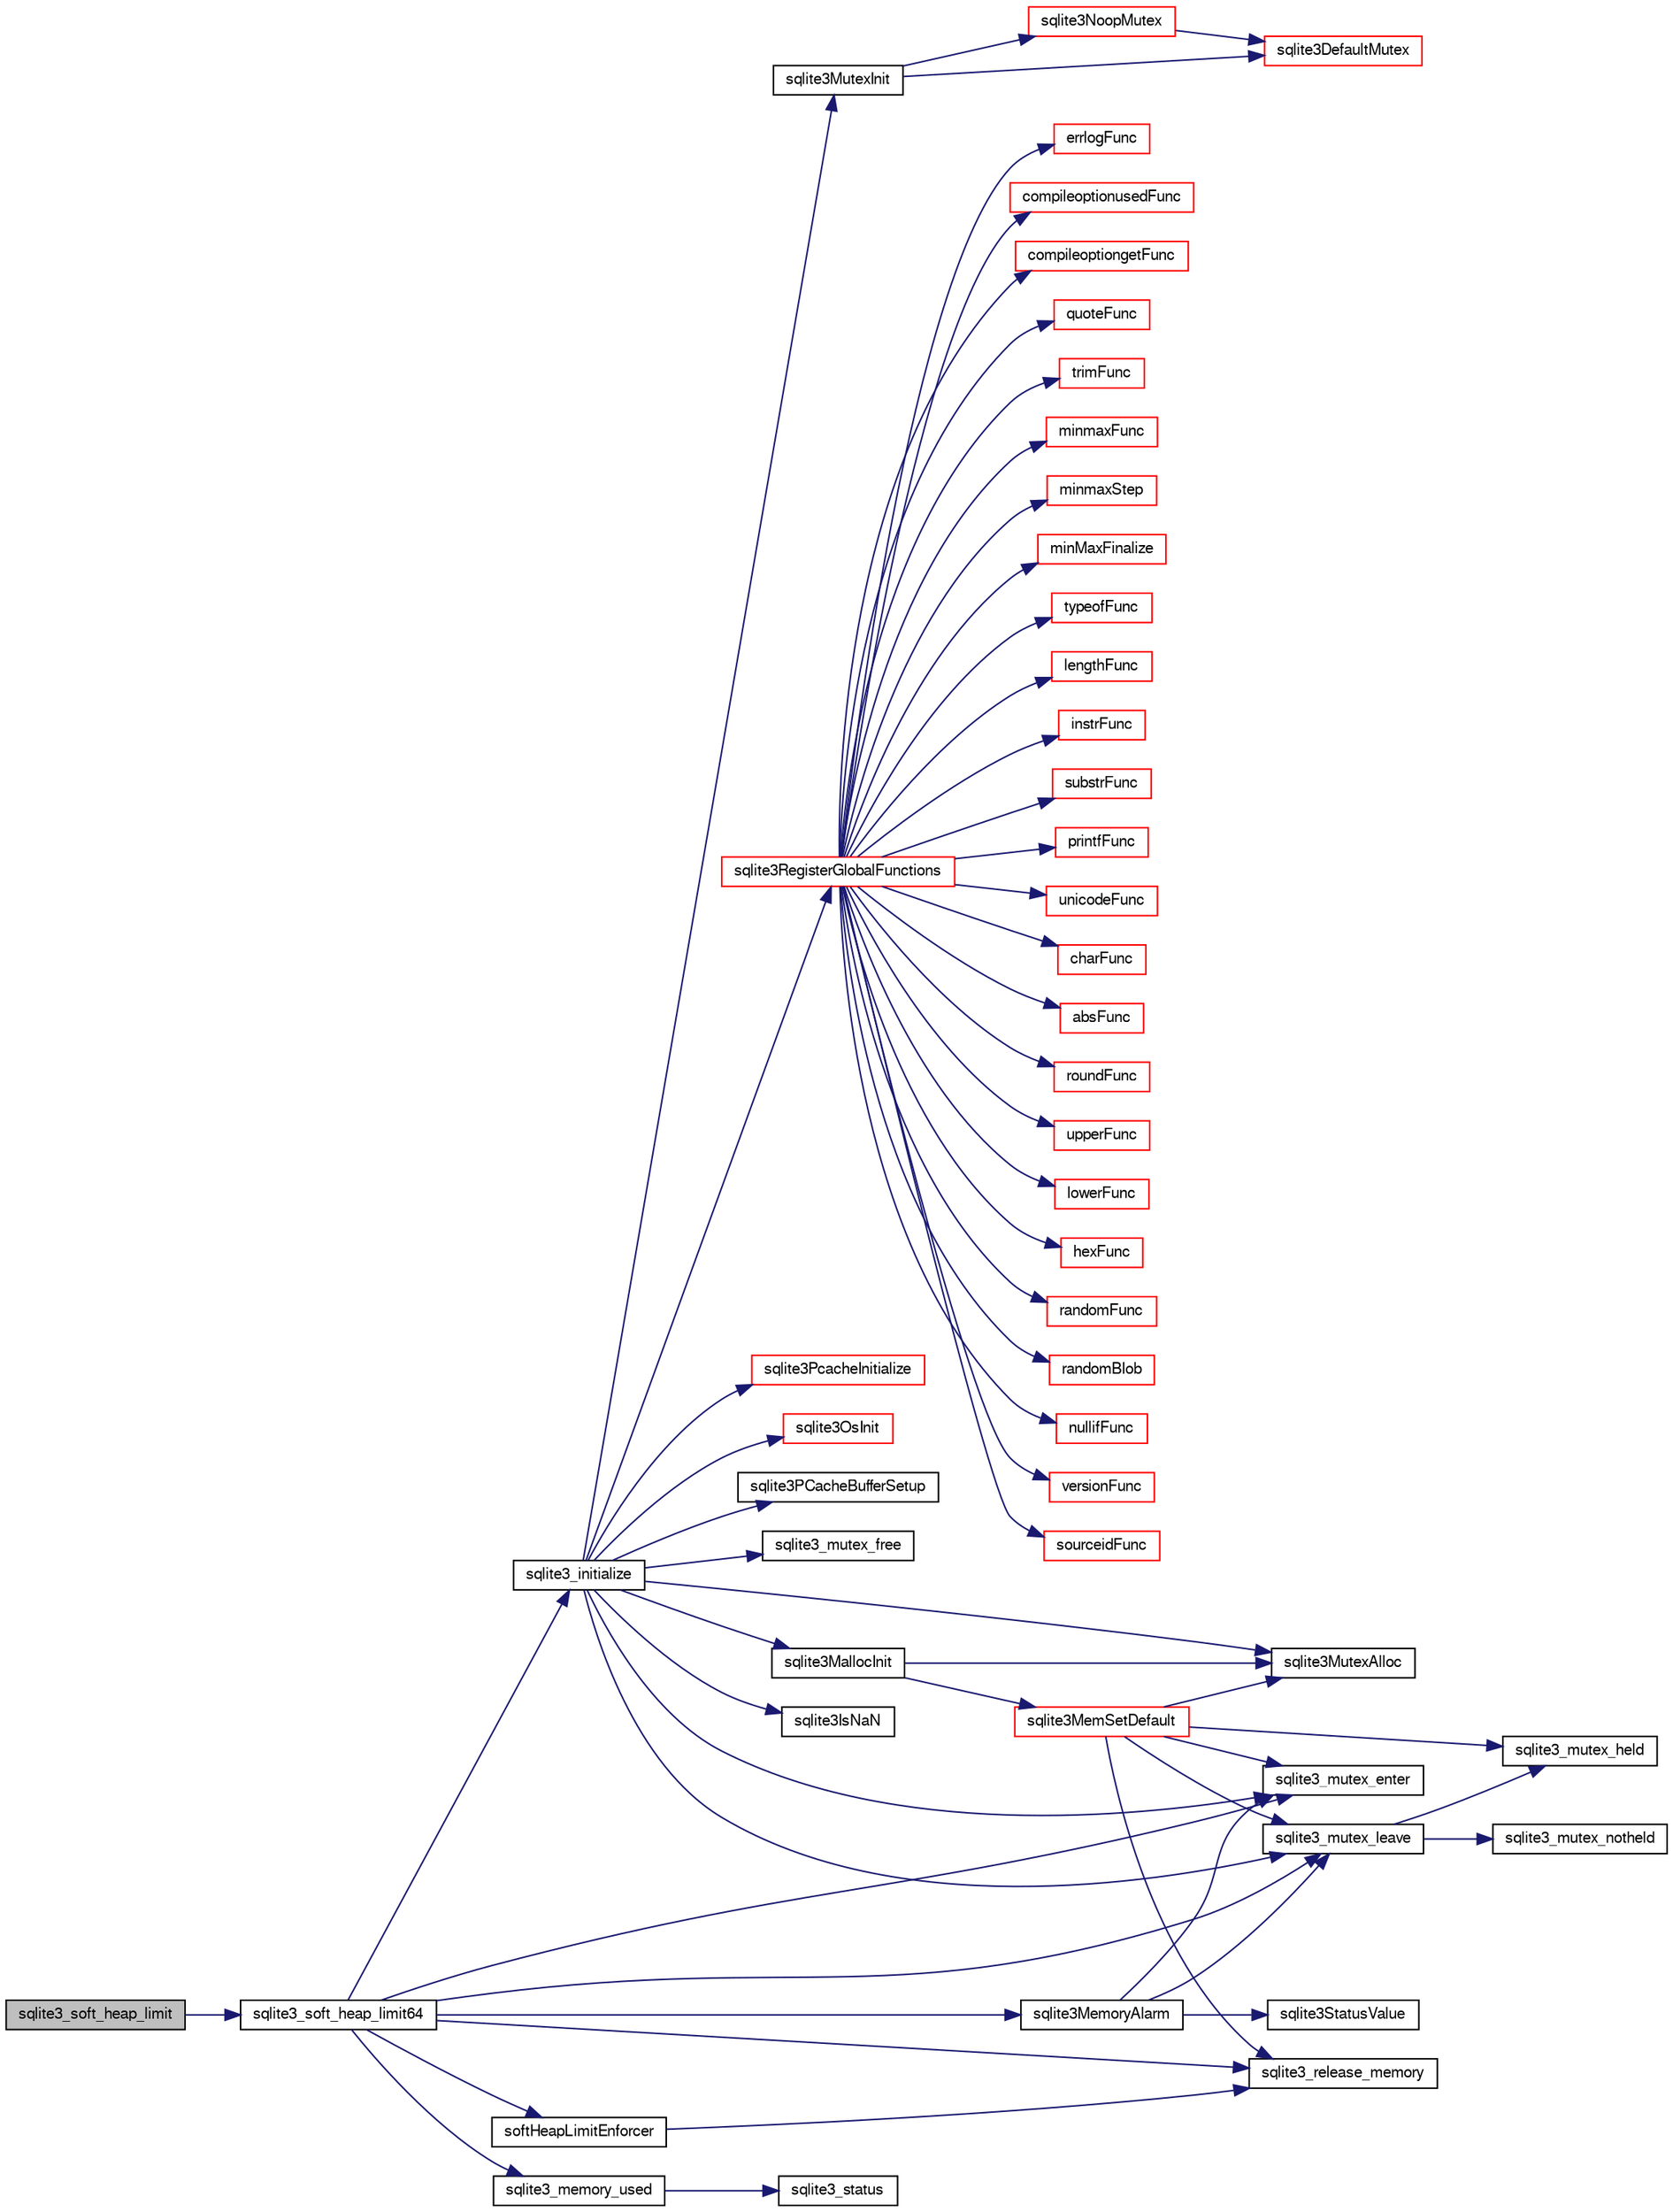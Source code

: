 digraph "sqlite3_soft_heap_limit"
{
  edge [fontname="FreeSans",fontsize="10",labelfontname="FreeSans",labelfontsize="10"];
  node [fontname="FreeSans",fontsize="10",shape=record];
  rankdir="LR";
  Node383676 [label="sqlite3_soft_heap_limit",height=0.2,width=0.4,color="black", fillcolor="grey75", style="filled", fontcolor="black"];
  Node383676 -> Node383677 [color="midnightblue",fontsize="10",style="solid",fontname="FreeSans"];
  Node383677 [label="sqlite3_soft_heap_limit64",height=0.2,width=0.4,color="black", fillcolor="white", style="filled",URL="$sqlite3_8c.html#ab37b3a4d1652e3acb2c43d1252e6b852"];
  Node383677 -> Node383678 [color="midnightblue",fontsize="10",style="solid",fontname="FreeSans"];
  Node383678 [label="sqlite3_initialize",height=0.2,width=0.4,color="black", fillcolor="white", style="filled",URL="$sqlite3_8c.html#ab0c0ee2d5d4cf8b28e9572296a8861df"];
  Node383678 -> Node383679 [color="midnightblue",fontsize="10",style="solid",fontname="FreeSans"];
  Node383679 [label="sqlite3MutexInit",height=0.2,width=0.4,color="black", fillcolor="white", style="filled",URL="$sqlite3_8c.html#a7906afcdd1cdb3d0007eb932398a1158"];
  Node383679 -> Node383680 [color="midnightblue",fontsize="10",style="solid",fontname="FreeSans"];
  Node383680 [label="sqlite3DefaultMutex",height=0.2,width=0.4,color="red", fillcolor="white", style="filled",URL="$sqlite3_8c.html#ac895a71e325f9b2f9b862f737c17aca8"];
  Node383679 -> Node383701 [color="midnightblue",fontsize="10",style="solid",fontname="FreeSans"];
  Node383701 [label="sqlite3NoopMutex",height=0.2,width=0.4,color="red", fillcolor="white", style="filled",URL="$sqlite3_8c.html#a09742cde9ef371d94f8201d2cdb543e4"];
  Node383701 -> Node383680 [color="midnightblue",fontsize="10",style="solid",fontname="FreeSans"];
  Node383678 -> Node383709 [color="midnightblue",fontsize="10",style="solid",fontname="FreeSans"];
  Node383709 [label="sqlite3MutexAlloc",height=0.2,width=0.4,color="black", fillcolor="white", style="filled",URL="$sqlite3_8c.html#a0e3f432ee581f6876b590e7ad7e84e19"];
  Node383678 -> Node383686 [color="midnightblue",fontsize="10",style="solid",fontname="FreeSans"];
  Node383686 [label="sqlite3_mutex_enter",height=0.2,width=0.4,color="black", fillcolor="white", style="filled",URL="$sqlite3_8c.html#a1c12cde690bd89f104de5cbad12a6bf5"];
  Node383678 -> Node383710 [color="midnightblue",fontsize="10",style="solid",fontname="FreeSans"];
  Node383710 [label="sqlite3MallocInit",height=0.2,width=0.4,color="black", fillcolor="white", style="filled",URL="$sqlite3_8c.html#a9e06f9e7cad0d83ce80ab493c9533552"];
  Node383710 -> Node383711 [color="midnightblue",fontsize="10",style="solid",fontname="FreeSans"];
  Node383711 [label="sqlite3MemSetDefault",height=0.2,width=0.4,color="red", fillcolor="white", style="filled",URL="$sqlite3_8c.html#a162fbfd727e92c5f8f72625b5ff62549"];
  Node383711 -> Node383709 [color="midnightblue",fontsize="10",style="solid",fontname="FreeSans"];
  Node383711 -> Node383686 [color="midnightblue",fontsize="10",style="solid",fontname="FreeSans"];
  Node383711 -> Node383692 [color="midnightblue",fontsize="10",style="solid",fontname="FreeSans"];
  Node383692 [label="sqlite3_mutex_leave",height=0.2,width=0.4,color="black", fillcolor="white", style="filled",URL="$sqlite3_8c.html#a5838d235601dbd3c1fa993555c6bcc93"];
  Node383692 -> Node383688 [color="midnightblue",fontsize="10",style="solid",fontname="FreeSans"];
  Node383688 [label="sqlite3_mutex_held",height=0.2,width=0.4,color="black", fillcolor="white", style="filled",URL="$sqlite3_8c.html#acf77da68932b6bc163c5e68547ecc3e7"];
  Node383692 -> Node383693 [color="midnightblue",fontsize="10",style="solid",fontname="FreeSans"];
  Node383693 [label="sqlite3_mutex_notheld",height=0.2,width=0.4,color="black", fillcolor="white", style="filled",URL="$sqlite3_8c.html#a83967c837c1c000d3b5adcfaa688f5dc"];
  Node383711 -> Node383688 [color="midnightblue",fontsize="10",style="solid",fontname="FreeSans"];
  Node383711 -> Node383804 [color="midnightblue",fontsize="10",style="solid",fontname="FreeSans"];
  Node383804 [label="sqlite3_release_memory",height=0.2,width=0.4,color="black", fillcolor="white", style="filled",URL="$sqlite3_8c.html#a91037e7ef182e008677dae146e15cf92"];
  Node383710 -> Node383709 [color="midnightblue",fontsize="10",style="solid",fontname="FreeSans"];
  Node383678 -> Node383692 [color="midnightblue",fontsize="10",style="solid",fontname="FreeSans"];
  Node383678 -> Node383805 [color="midnightblue",fontsize="10",style="solid",fontname="FreeSans"];
  Node383805 [label="sqlite3RegisterGlobalFunctions",height=0.2,width=0.4,color="red", fillcolor="white", style="filled",URL="$sqlite3_8c.html#a9f75bd111010f29e1b8d74344473c4ec"];
  Node383805 -> Node383806 [color="midnightblue",fontsize="10",style="solid",fontname="FreeSans"];
  Node383806 [label="trimFunc",height=0.2,width=0.4,color="red", fillcolor="white", style="filled",URL="$sqlite3_8c.html#afad56dbe7f08139a630156e644b14704"];
  Node383805 -> Node383819 [color="midnightblue",fontsize="10",style="solid",fontname="FreeSans"];
  Node383819 [label="minmaxFunc",height=0.2,width=0.4,color="red", fillcolor="white", style="filled",URL="$sqlite3_8c.html#a4d00f48b948fd73cb70bcfd1efc0bfb0"];
  Node383805 -> Node383828 [color="midnightblue",fontsize="10",style="solid",fontname="FreeSans"];
  Node383828 [label="minmaxStep",height=0.2,width=0.4,color="red", fillcolor="white", style="filled",URL="$sqlite3_8c.html#a5b4c0da0f3b61d7ff25ebd30aa22cca4"];
  Node383805 -> Node383832 [color="midnightblue",fontsize="10",style="solid",fontname="FreeSans"];
  Node383832 [label="minMaxFinalize",height=0.2,width=0.4,color="red", fillcolor="white", style="filled",URL="$sqlite3_8c.html#a0439dd90934a2dee93517c50884d5924"];
  Node383805 -> Node383833 [color="midnightblue",fontsize="10",style="solid",fontname="FreeSans"];
  Node383833 [label="typeofFunc",height=0.2,width=0.4,color="red", fillcolor="white", style="filled",URL="$sqlite3_8c.html#aba6c564ff0d6b017de448469d0fb243f"];
  Node383805 -> Node383834 [color="midnightblue",fontsize="10",style="solid",fontname="FreeSans"];
  Node383834 [label="lengthFunc",height=0.2,width=0.4,color="red", fillcolor="white", style="filled",URL="$sqlite3_8c.html#affdabf006c37c26a1c3e325badb83546"];
  Node383805 -> Node383839 [color="midnightblue",fontsize="10",style="solid",fontname="FreeSans"];
  Node383839 [label="instrFunc",height=0.2,width=0.4,color="red", fillcolor="white", style="filled",URL="$sqlite3_8c.html#a8f86ca540b92ac28aaefaa126170cf8c"];
  Node383805 -> Node383841 [color="midnightblue",fontsize="10",style="solid",fontname="FreeSans"];
  Node383841 [label="substrFunc",height=0.2,width=0.4,color="red", fillcolor="white", style="filled",URL="$sqlite3_8c.html#a8a8739d9af5589338113371e440b2734"];
  Node383805 -> Node383846 [color="midnightblue",fontsize="10",style="solid",fontname="FreeSans"];
  Node383846 [label="printfFunc",height=0.2,width=0.4,color="red", fillcolor="white", style="filled",URL="$sqlite3_8c.html#a80ca21d434c7c5b6668bee721331dda8"];
  Node383805 -> Node383848 [color="midnightblue",fontsize="10",style="solid",fontname="FreeSans"];
  Node383848 [label="unicodeFunc",height=0.2,width=0.4,color="red", fillcolor="white", style="filled",URL="$sqlite3_8c.html#a1d3d012cbe2276d8d713be80884db355"];
  Node383805 -> Node383850 [color="midnightblue",fontsize="10",style="solid",fontname="FreeSans"];
  Node383850 [label="charFunc",height=0.2,width=0.4,color="red", fillcolor="white", style="filled",URL="$sqlite3_8c.html#ab9b72ce47fcea3c3b92e816435a0fd91"];
  Node383805 -> Node383851 [color="midnightblue",fontsize="10",style="solid",fontname="FreeSans"];
  Node383851 [label="absFunc",height=0.2,width=0.4,color="red", fillcolor="white", style="filled",URL="$sqlite3_8c.html#af271994a34f441432d50d7095e0ed23d"];
  Node383805 -> Node383856 [color="midnightblue",fontsize="10",style="solid",fontname="FreeSans"];
  Node383856 [label="roundFunc",height=0.2,width=0.4,color="red", fillcolor="white", style="filled",URL="$sqlite3_8c.html#a8c444ba254edc27891111b76e7ba85e7"];
  Node383805 -> Node383859 [color="midnightblue",fontsize="10",style="solid",fontname="FreeSans"];
  Node383859 [label="upperFunc",height=0.2,width=0.4,color="red", fillcolor="white", style="filled",URL="$sqlite3_8c.html#a8f26e491f9fd893cdb476c577f39f260"];
  Node383805 -> Node383860 [color="midnightblue",fontsize="10",style="solid",fontname="FreeSans"];
  Node383860 [label="lowerFunc",height=0.2,width=0.4,color="red", fillcolor="white", style="filled",URL="$sqlite3_8c.html#a37a07e2d7c0cb4c521e9c334596c89a7"];
  Node383805 -> Node383861 [color="midnightblue",fontsize="10",style="solid",fontname="FreeSans"];
  Node383861 [label="hexFunc",height=0.2,width=0.4,color="red", fillcolor="white", style="filled",URL="$sqlite3_8c.html#a2e2cd151b75b794723d7c4f30fe57c8b"];
  Node383805 -> Node383862 [color="midnightblue",fontsize="10",style="solid",fontname="FreeSans"];
  Node383862 [label="randomFunc",height=0.2,width=0.4,color="red", fillcolor="white", style="filled",URL="$sqlite3_8c.html#a77905d2b2e1b154cf082f061cfa057dd"];
  Node383805 -> Node383866 [color="midnightblue",fontsize="10",style="solid",fontname="FreeSans"];
  Node383866 [label="randomBlob",height=0.2,width=0.4,color="red", fillcolor="white", style="filled",URL="$sqlite3_8c.html#a2b058708f7f26feb80fce84c3e375d64"];
  Node383805 -> Node383868 [color="midnightblue",fontsize="10",style="solid",fontname="FreeSans"];
  Node383868 [label="nullifFunc",height=0.2,width=0.4,color="red", fillcolor="white", style="filled",URL="$sqlite3_8c.html#aa677b6612cd4e6630438b729f56cd3e6"];
  Node383805 -> Node383869 [color="midnightblue",fontsize="10",style="solid",fontname="FreeSans"];
  Node383869 [label="versionFunc",height=0.2,width=0.4,color="red", fillcolor="white", style="filled",URL="$sqlite3_8c.html#a258a294d68fbf7c6ba528921b2a721bc"];
  Node383805 -> Node383871 [color="midnightblue",fontsize="10",style="solid",fontname="FreeSans"];
  Node383871 [label="sourceidFunc",height=0.2,width=0.4,color="red", fillcolor="white", style="filled",URL="$sqlite3_8c.html#a3ff22be898cc17c2a45a7fa605892c4a"];
  Node383805 -> Node383873 [color="midnightblue",fontsize="10",style="solid",fontname="FreeSans"];
  Node383873 [label="errlogFunc",height=0.2,width=0.4,color="red", fillcolor="white", style="filled",URL="$sqlite3_8c.html#a56d5c8e1f0a43e4c9f8864c27065393f"];
  Node383805 -> Node383874 [color="midnightblue",fontsize="10",style="solid",fontname="FreeSans"];
  Node383874 [label="compileoptionusedFunc",height=0.2,width=0.4,color="red", fillcolor="white", style="filled",URL="$sqlite3_8c.html#ab8caa7140383f5e738f29c859232145f"];
  Node383805 -> Node383877 [color="midnightblue",fontsize="10",style="solid",fontname="FreeSans"];
  Node383877 [label="compileoptiongetFunc",height=0.2,width=0.4,color="red", fillcolor="white", style="filled",URL="$sqlite3_8c.html#a9221f1bc427c499f548f1e50ad1033b0"];
  Node383805 -> Node383879 [color="midnightblue",fontsize="10",style="solid",fontname="FreeSans"];
  Node383879 [label="quoteFunc",height=0.2,width=0.4,color="red", fillcolor="white", style="filled",URL="$sqlite3_8c.html#a8e64c0ef376144dfad6a4a3d499056b8"];
  Node383678 -> Node383953 [color="midnightblue",fontsize="10",style="solid",fontname="FreeSans"];
  Node383953 [label="sqlite3PcacheInitialize",height=0.2,width=0.4,color="red", fillcolor="white", style="filled",URL="$sqlite3_8c.html#a2902c61ddc88bea002c4d69fe4052b1f"];
  Node383678 -> Node383954 [color="midnightblue",fontsize="10",style="solid",fontname="FreeSans"];
  Node383954 [label="sqlite3OsInit",height=0.2,width=0.4,color="red", fillcolor="white", style="filled",URL="$sqlite3_8c.html#afeaa886fe1ca086a30fd278b1d069762"];
  Node383678 -> Node383958 [color="midnightblue",fontsize="10",style="solid",fontname="FreeSans"];
  Node383958 [label="sqlite3PCacheBufferSetup",height=0.2,width=0.4,color="black", fillcolor="white", style="filled",URL="$sqlite3_8c.html#ad18a1eebefdfbc4254f473f7b0101937"];
  Node383678 -> Node383959 [color="midnightblue",fontsize="10",style="solid",fontname="FreeSans"];
  Node383959 [label="sqlite3_mutex_free",height=0.2,width=0.4,color="black", fillcolor="white", style="filled",URL="$sqlite3_8c.html#a2db2e72e08f6873afa9c61b0ec726fec"];
  Node383678 -> Node383741 [color="midnightblue",fontsize="10",style="solid",fontname="FreeSans"];
  Node383741 [label="sqlite3IsNaN",height=0.2,width=0.4,color="black", fillcolor="white", style="filled",URL="$sqlite3_8c.html#aed4d78203877c3486765ccbc7feebb50"];
  Node383677 -> Node383686 [color="midnightblue",fontsize="10",style="solid",fontname="FreeSans"];
  Node383677 -> Node383692 [color="midnightblue",fontsize="10",style="solid",fontname="FreeSans"];
  Node383677 -> Node383960 [color="midnightblue",fontsize="10",style="solid",fontname="FreeSans"];
  Node383960 [label="sqlite3MemoryAlarm",height=0.2,width=0.4,color="black", fillcolor="white", style="filled",URL="$sqlite3_8c.html#a3a9566583a79c184600082b3d3a50938"];
  Node383960 -> Node383686 [color="midnightblue",fontsize="10",style="solid",fontname="FreeSans"];
  Node383960 -> Node383690 [color="midnightblue",fontsize="10",style="solid",fontname="FreeSans"];
  Node383690 [label="sqlite3StatusValue",height=0.2,width=0.4,color="black", fillcolor="white", style="filled",URL="$sqlite3_8c.html#a30b8ac296c6e200c1fa57708d52c6ef6"];
  Node383960 -> Node383692 [color="midnightblue",fontsize="10",style="solid",fontname="FreeSans"];
  Node383677 -> Node383961 [color="midnightblue",fontsize="10",style="solid",fontname="FreeSans"];
  Node383961 [label="softHeapLimitEnforcer",height=0.2,width=0.4,color="black", fillcolor="white", style="filled",URL="$sqlite3_8c.html#ada3bf458edd3be7a9c03693e50a8c264"];
  Node383961 -> Node383804 [color="midnightblue",fontsize="10",style="solid",fontname="FreeSans"];
  Node383677 -> Node383962 [color="midnightblue",fontsize="10",style="solid",fontname="FreeSans"];
  Node383962 [label="sqlite3_memory_used",height=0.2,width=0.4,color="black", fillcolor="white", style="filled",URL="$sqlite3_8c.html#abedb79a850df1979a693632736616f3f"];
  Node383962 -> Node383963 [color="midnightblue",fontsize="10",style="solid",fontname="FreeSans"];
  Node383963 [label="sqlite3_status",height=0.2,width=0.4,color="black", fillcolor="white", style="filled",URL="$sqlite3_8c.html#ac74c51c2111f457b2cd463f0bdf88f86"];
  Node383677 -> Node383804 [color="midnightblue",fontsize="10",style="solid",fontname="FreeSans"];
}

